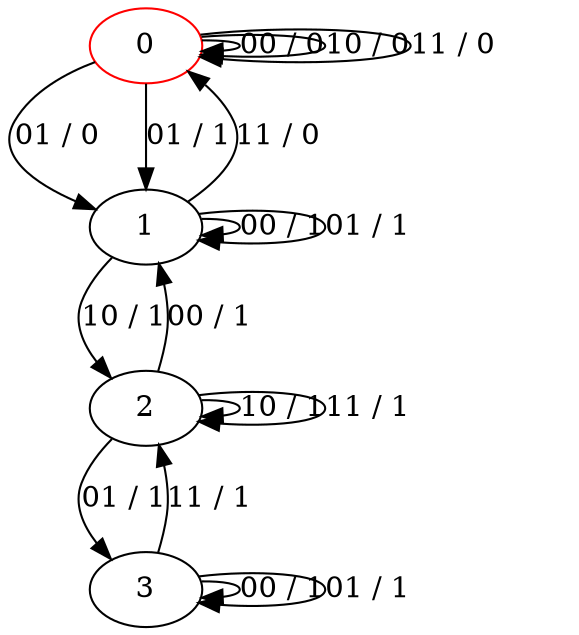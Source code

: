 digraph g {
0 [color="red"]
1
2
3
0 -> 0 [label="00 / 0"]
0 -> 0 [label="10 / 0"]
0 -> 0 [label="11 / 0"]
0 -> 1 [label="01 / 0"]
0 -> 1 [label="01 / 1"]
1 -> 1 [label="00 / 1"]
1 -> 1 [label="01 / 1"]
1 -> 0 [label="11 / 0"]
1 -> 2 [label="10 / 1"]
2 -> 2 [label="10 / 1"]
2 -> 2 [label="11 / 1"]
2 -> 1 [label="00 / 1"]
2 -> 3 [label="01 / 1"]
3 -> 3 [label="00 / 1"]
3 -> 3 [label="01 / 1"]
3 -> 2 [label="11 / 1"]
}